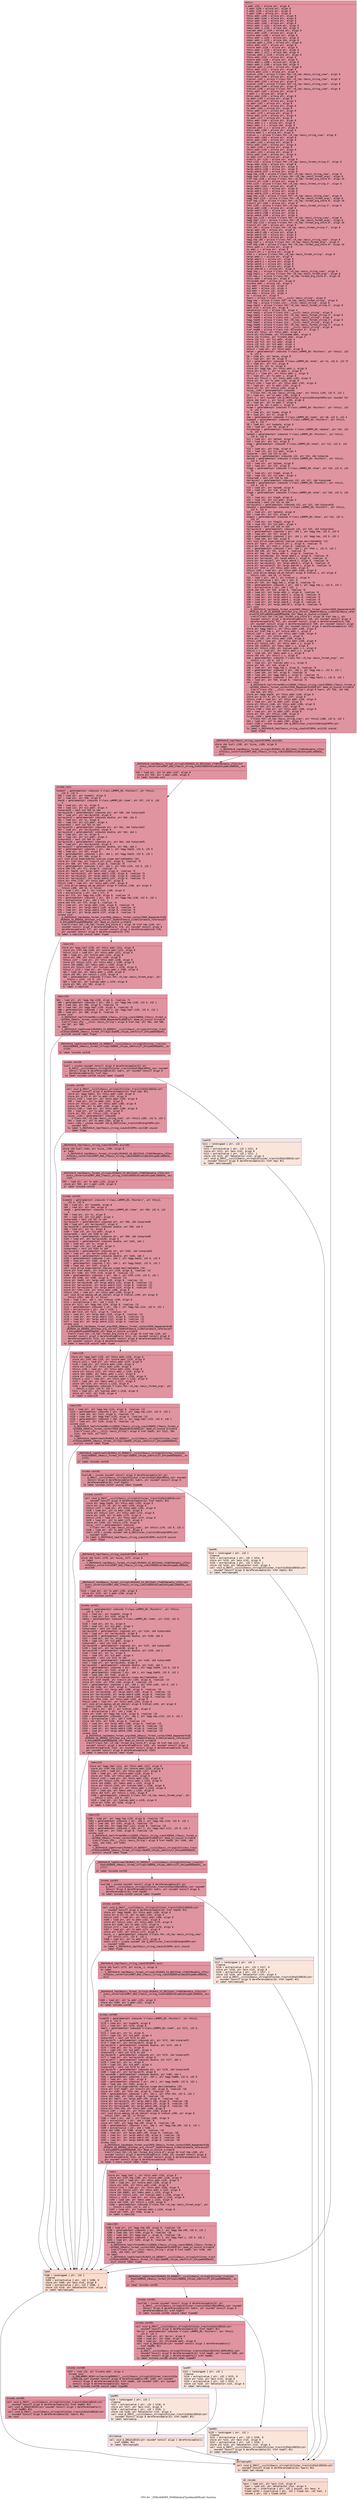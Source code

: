 digraph "CFG for '_ZN9LAMMPS_NS8Dihedral7problemEPKciiiii' function" {
	label="CFG for '_ZN9LAMMPS_NS8Dihedral7problemEPKciiiii' function";

	Node0x55fe70d7e640 [shape=record,color="#b70d28ff", style=filled, fillcolor="#b70d2870" fontname="Courier",label="{entry:\l|  %.addr.i251 = alloca ptr, align 8\l  %.addr.i250 = alloca ptr, align 8\l  %.addr.i249 = alloca ptr, align 8\l  %.addr.i248 = alloca ptr, align 8\l  %this.addr.i246 = alloca ptr, align 8\l  %this.addr.i244 = alloca ptr, align 8\l  %this.addr.i242 = alloca ptr, align 8\l  %this.addr.i240 = alloca ptr, align 8\l  %this.addr.i.i232 = alloca ptr, align 8\l  %desc.addr.i.i233 = alloca i64, align 8\l  %values.addr.i.i234 = alloca ptr, align 8\l  %this.addr.i235 = alloca ptr, align 8\l  %store.addr.i236 = alloca ptr, align 8\l  %this.addr.i.i224 = alloca ptr, align 8\l  %desc.addr.i.i225 = alloca i64, align 8\l  %values.addr.i.i226 = alloca ptr, align 8\l  %this.addr.i227 = alloca ptr, align 8\l  %store.addr.i228 = alloca ptr, align 8\l  %this.addr.i.i216 = alloca ptr, align 8\l  %desc.addr.i.i217 = alloca i64, align 8\l  %values.addr.i.i218 = alloca ptr, align 8\l  %this.addr.i219 = alloca ptr, align 8\l  %store.addr.i220 = alloca ptr, align 8\l  %this.addr.i.i208 = alloca ptr, align 8\l  %desc.addr.i.i209 = alloca i64, align 8\l  %values.addr.i.i210 = alloca ptr, align 8\l  %this.addr.i211 = alloca ptr, align 8\l  %store.addr.i212 = alloca ptr, align 8\l  %retval.i205 = alloca %\"class.fmt::v9_lmp::basic_string_view\", align 8\l  %this.addr.i206 = alloca ptr, align 8\l  %retval.i202 = alloca %\"class.fmt::v9_lmp::basic_string_view\", align 8\l  %this.addr.i203 = alloca ptr, align 8\l  %retval.i199 = alloca %\"class.fmt::v9_lmp::basic_string_view\", align 8\l  %this.addr.i200 = alloca ptr, align 8\l  %retval.i196 = alloca %\"class.fmt::v9_lmp::basic_string_view\", align 8\l  %this.addr.i197 = alloca ptr, align 8\l  %.addr.i = alloca ptr, align 8\l  %this.addr.i192 = alloca ptr, align 8\l  %s.addr.i193 = alloca ptr, align 8\l  %this.addr.i186 = alloca ptr, align 8\l  %s.addr.i187 = alloca ptr, align 8\l  %this.addr.i180 = alloca ptr, align 8\l  %s.addr.i181 = alloca ptr, align 8\l  %this.addr.i174 = alloca ptr, align 8\l  %s.addr.i175 = alloca ptr, align 8\l  %this.addr.i170 = alloca ptr, align 8\l  %s.addr.i171 = alloca ptr, align 8\l  %this.addr.i168 = alloca ptr, align 8\l  %this.addr.i.i = alloca ptr, align 8\l  %desc.addr.i.i = alloca i64, align 8\l  %values.addr.i.i = alloca ptr, align 8\l  %this.addr.i166 = alloca ptr, align 8\l  %store.addr.i = alloca ptr, align 8\l  %retval.i = alloca %\"class.fmt::v9_lmp::basic_string_view\", align 8\l  %this.addr.i164 = alloca ptr, align 8\l  %this.addr.i160 = alloca ptr, align 8\l  %s.addr.i161 = alloca ptr, align 8\l  %this.addr.i155 = alloca ptr, align 8\l  %s.addr.i156 = alloca ptr, align 8\l  %this.addr.i150 = alloca ptr, align 8\l  %s.addr.i151 = alloca ptr, align 8\l  %this.addr.i146 = alloca ptr, align 8\l  %s.addr.i147 = alloca ptr, align 8\l  %result.ptr.i132 = alloca ptr, align 8\l  %fmt.i133 = alloca %\"class.fmt::v9_lmp::basic_format_string.3\", align 8\l  %args.addr.i134 = alloca ptr, align 8\l  %args.addr2.i135 = alloca ptr, align 8\l  %args.addr4.i136 = alloca ptr, align 8\l  %args.addr6.i137 = alloca ptr, align 8\l  %agg.tmp.i138 = alloca %\"class.fmt::v9_lmp::basic_string_view\", align 8\l  %agg.tmp7.i139 = alloca %\"class.fmt::v9_lmp::basic_format_args\", align 8\l  %ref.tmp.i140 = alloca %\"class.fmt::v9_lmp::format_arg_store.8\", align 16\l  %result.ptr.i118 = alloca ptr, align 8\l  %fmt.i119 = alloca %\"class.fmt::v9_lmp::basic_format_string.3\", align 8\l  %args.addr.i120 = alloca ptr, align 8\l  %args.addr2.i121 = alloca ptr, align 8\l  %args.addr4.i122 = alloca ptr, align 8\l  %args.addr6.i123 = alloca ptr, align 8\l  %agg.tmp.i124 = alloca %\"class.fmt::v9_lmp::basic_string_view\", align 8\l  %agg.tmp7.i125 = alloca %\"class.fmt::v9_lmp::basic_format_args\", align 8\l  %ref.tmp.i126 = alloca %\"class.fmt::v9_lmp::format_arg_store.8\", align 16\l  %result.ptr.i104 = alloca ptr, align 8\l  %fmt.i105 = alloca %\"class.fmt::v9_lmp::basic_format_string.3\", align 8\l  %args.addr.i106 = alloca ptr, align 8\l  %args.addr2.i107 = alloca ptr, align 8\l  %args.addr4.i108 = alloca ptr, align 8\l  %args.addr6.i109 = alloca ptr, align 8\l  %agg.tmp.i110 = alloca %\"class.fmt::v9_lmp::basic_string_view\", align 8\l  %agg.tmp7.i111 = alloca %\"class.fmt::v9_lmp::basic_format_args\", align 8\l  %ref.tmp.i112 = alloca %\"class.fmt::v9_lmp::format_arg_store.8\", align 16\l  %result.ptr.i93 = alloca ptr, align 8\l  %fmt.i94 = alloca %\"class.fmt::v9_lmp::basic_format_string.3\", align 8\l  %args.addr.i95 = alloca ptr, align 8\l  %args.addr2.i96 = alloca ptr, align 8\l  %args.addr4.i97 = alloca ptr, align 8\l  %args.addr6.i98 = alloca ptr, align 8\l  %agg.tmp.i99 = alloca %\"class.fmt::v9_lmp::basic_string_view\", align 8\l  %agg.tmp7.i = alloca %\"class.fmt::v9_lmp::basic_format_args\", align 8\l  %ref.tmp.i100 = alloca %\"class.fmt::v9_lmp::format_arg_store.8\", align 16\l  %this.addr.i = alloca ptr, align 8\l  %s.addr.i = alloca ptr, align 8\l  %result.ptr.i = alloca ptr, align 8\l  %fmt.i = alloca %\"class.fmt::v9_lmp::basic_format_string\", align 8\l  %args.addr.i = alloca ptr, align 8\l  %args.addr2.i = alloca ptr, align 8\l  %args.addr4.i = alloca ptr, align 8\l  %args.addr6.i = alloca ptr, align 8\l  %args.addr8.i = alloca ptr, align 8\l  %args.addr10.i = alloca ptr, align 8\l  %agg.tmp.i = alloca %\"class.fmt::v9_lmp::basic_string_view\", align 8\l  %agg.tmp11.i = alloca %\"class.fmt::v9_lmp::basic_format_args\", align 8\l  %ref.tmp.i = alloca %\"class.fmt::v9_lmp::format_arg_store.6\", align 16\l  %this.addr = alloca ptr, align 8\l  %filename.addr = alloca ptr, align 8\l  %lineno.addr = alloca i32, align 4\l  %i1.addr = alloca i32, align 4\l  %i2.addr = alloca i32, align 4\l  %i3.addr = alloca i32, align 4\l  %i4.addr = alloca i32, align 4\l  %x = alloca ptr, align 8\l  %warn = alloca %\"class.std::__cxx11::basic_string\", align 8\l  %agg.tmp = alloca %\"class.fmt::v9_lmp::basic_format_string\", align 8\l  %ref.tmp = alloca %\"class.std::__cxx11::basic_string\", align 8\l  %agg.tmp16 = alloca %\"class.fmt::v9_lmp::basic_format_string.3\", align 8\l  %exn.slot = alloca ptr, align 8\l  %ehselector.slot = alloca i32, align 4\l  %ref.tmp31 = alloca %\"class.std::__cxx11::basic_string\", align 8\l  %agg.tmp32 = alloca %\"class.fmt::v9_lmp::basic_format_string.3\", align 8\l  %ref.tmp49 = alloca %\"class.std::__cxx11::basic_string\", align 8\l  %agg.tmp50 = alloca %\"class.fmt::v9_lmp::basic_format_string.3\", align 8\l  %ref.tmp67 = alloca %\"class.std::__cxx11::basic_string\", align 8\l  %agg.tmp68 = alloca %\"class.fmt::v9_lmp::basic_format_string.3\", align 8\l  %ref.tmp85 = alloca %\"class.std::__cxx11::basic_string\", align 8\l  %ref.tmp86 = alloca %\"class.std::allocator.0\", align 1\l  store ptr %this, ptr %this.addr, align 8\l  store ptr %filename, ptr %filename.addr, align 8\l  store i32 %lineno, ptr %lineno.addr, align 4\l  store i32 %i1, ptr %i1.addr, align 4\l  store i32 %i2, ptr %i2.addr, align 4\l  store i32 %i3, ptr %i3.addr, align 4\l  store i32 %i4, ptr %i4.addr, align 4\l  %this1 = load ptr, ptr %this.addr, align 8\l  %atom = getelementptr inbounds %\"class.LAMMPS_NS::Pointers\", ptr %this1, i32\l... 0, i32 6\l  %0 = load ptr, ptr %atom, align 8\l  %1 = load ptr, ptr %0, align 8\l  %x2 = getelementptr inbounds %\"class.LAMMPS_NS::Atom\", ptr %1, i32 0, i32 37\l  %2 = load ptr, ptr %x2, align 8\l  store ptr %2, ptr %x, align 8\l  store ptr %agg.tmp, ptr %this.addr.i, align 8\l  store ptr @.str.7, ptr %s.addr.i, align 8\l  %this1.i = load ptr, ptr %this.addr.i, align 8\l  %3 = load ptr, ptr %s.addr.i, align 8\l  store ptr %this1.i, ptr %this.addr.i192, align 8\l  store ptr %3, ptr %s.addr.i193, align 8\l  %this1.i194 = load ptr, ptr %this.addr.i192, align 8\l  %4 = load ptr, ptr %s.addr.i193, align 8\l  store ptr %4, ptr %this1.i194, align 8\l  %size_.i195 = getelementptr inbounds\l... %\"class.fmt::v9_lmp::basic_string_view\", ptr %this1.i194, i32 0, i32 1\l  %5 = load ptr, ptr %s.addr.i193, align 8\l  %call.i = call noundef i64 @_ZNSt11char_traitsIcE6lengthEPKc(ptr noundef %5)\l  store i64 %call.i, ptr %size_.i195, align 8\l  %6 = load ptr, ptr %s.addr.i, align 8\l  store ptr %6, ptr %.addr.i, align 8\l  %comm = getelementptr inbounds %\"class.LAMMPS_NS::Pointers\", ptr %this1, i32\l... 0, i32 9\l  %7 = load ptr, ptr %comm, align 8\l  %8 = load ptr, ptr %7, align 8\l  %me = getelementptr inbounds %\"class.LAMMPS_NS::Comm\", ptr %8, i32 0, i32 4\l  %update = getelementptr inbounds %\"class.LAMMPS_NS::Pointers\", ptr %this1,\l... i32 0, i32 7\l  %9 = load ptr, ptr %update, align 8\l  %10 = load ptr, ptr %9, align 8\l  %ntimestep = getelementptr inbounds %\"class.LAMMPS_NS::Update\", ptr %10, i32\l... 0, i32 4\l  %atom3 = getelementptr inbounds %\"class.LAMMPS_NS::Pointers\", ptr %this1,\l... i32 0, i32 6\l  %11 = load ptr, ptr %atom3, align 8\l  %12 = load ptr, ptr %11, align 8\l  %tag = getelementptr inbounds %\"class.LAMMPS_NS::Atom\", ptr %12, i32 0, i32\l... 33\l  %13 = load ptr, ptr %tag, align 8\l  %14 = load i32, ptr %i1.addr, align 4\l  %idxprom = sext i32 %14 to i64\l  %arrayidx = getelementptr inbounds i32, ptr %13, i64 %idxprom\l  %atom4 = getelementptr inbounds %\"class.LAMMPS_NS::Pointers\", ptr %this1,\l... i32 0, i32 6\l  %15 = load ptr, ptr %atom4, align 8\l  %16 = load ptr, ptr %15, align 8\l  %tag5 = getelementptr inbounds %\"class.LAMMPS_NS::Atom\", ptr %16, i32 0, i32\l... 33\l  %17 = load ptr, ptr %tag5, align 8\l  %18 = load i32, ptr %i2.addr, align 4\l  %idxprom6 = sext i32 %18 to i64\l  %arrayidx7 = getelementptr inbounds i32, ptr %17, i64 %idxprom6\l  %atom8 = getelementptr inbounds %\"class.LAMMPS_NS::Pointers\", ptr %this1,\l... i32 0, i32 6\l  %19 = load ptr, ptr %atom8, align 8\l  %20 = load ptr, ptr %19, align 8\l  %tag9 = getelementptr inbounds %\"class.LAMMPS_NS::Atom\", ptr %20, i32 0, i32\l... 33\l  %21 = load ptr, ptr %tag9, align 8\l  %22 = load i32, ptr %i3.addr, align 4\l  %idxprom10 = sext i32 %22 to i64\l  %arrayidx11 = getelementptr inbounds i32, ptr %21, i64 %idxprom10\l  %atom12 = getelementptr inbounds %\"class.LAMMPS_NS::Pointers\", ptr %this1,\l... i32 0, i32 6\l  %23 = load ptr, ptr %atom12, align 8\l  %24 = load ptr, ptr %23, align 8\l  %tag13 = getelementptr inbounds %\"class.LAMMPS_NS::Atom\", ptr %24, i32 0,\l... i32 33\l  %25 = load ptr, ptr %tag13, align 8\l  %26 = load i32, ptr %i4.addr, align 4\l  %idxprom14 = sext i32 %26 to i64\l  %arrayidx15 = getelementptr inbounds i32, ptr %25, i64 %idxprom14\l  %27 = getelementptr inbounds \{ ptr, i64 \}, ptr %agg.tmp, i32 0, i32 0\l  %28 = load ptr, ptr %27, align 8\l  %29 = getelementptr inbounds \{ ptr, i64 \}, ptr %agg.tmp, i32 0, i32 1\l  %30 = load i64, ptr %29, align 8\l  call void @llvm.experimental.noalias.scope.decl(metadata !13)\l  store ptr %warn, ptr %result.ptr.i, align 8, !noalias !6\l  store ptr %28, ptr %fmt.i, align 8, !noalias !6\l  %31 = getelementptr inbounds \{ ptr, i64 \}, ptr %fmt.i, i32 0, i32 1\l  store i64 %30, ptr %31, align 8, !noalias !6\l  store ptr %me, ptr %args.addr.i, align 8, !noalias !6\l  store ptr %ntimestep, ptr %args.addr2.i, align 8, !noalias !6\l  store ptr %arrayidx, ptr %args.addr4.i, align 8, !noalias !6\l  store ptr %arrayidx7, ptr %args.addr6.i, align 8, !noalias !6\l  store ptr %arrayidx11, ptr %args.addr8.i, align 8, !noalias !6\l  store ptr %arrayidx15, ptr %args.addr10.i, align 8, !noalias !6\l  store ptr %fmt.i, ptr %this.addr.i164, align 8\l  %this1.i165 = load ptr, ptr %this.addr.i164, align 8\l  call void @llvm.memcpy.p0.p0.i64(ptr align 8 %retval.i, ptr align 8\l... %this1.i165, i64 16, i1 false)\l  %32 = load \{ ptr, i64 \}, ptr %retval.i, align 8\l  %33 = extractvalue \{ ptr, i64 \} %32, 0\l  store ptr %33, ptr %agg.tmp.i, align 8, !noalias !6\l  %34 = getelementptr inbounds \{ ptr, i64 \}, ptr %agg.tmp.i, i32 0, i32 1\l  %35 = extractvalue \{ ptr, i64 \} %32, 1\l  store i64 %35, ptr %34, align 8, !noalias !6\l  %36 = load ptr, ptr %args.addr.i, align 8, !noalias !6\l  %37 = load ptr, ptr %args.addr2.i, align 8, !noalias !6\l  %38 = load ptr, ptr %args.addr4.i, align 8, !noalias !6\l  %39 = load ptr, ptr %args.addr6.i, align 8, !noalias !6\l  %40 = load ptr, ptr %args.addr8.i, align 8, !noalias !6\l  %41 = load ptr, ptr %args.addr10.i, align 8, !noalias !6\l  call void\l... @_ZN3fmt6v9_lmp16make_format_argsINS0_20basic_format_contextINS0_8appenderEcEE\l...JRiRlS5_S5_S5_S5_EEENS0_16format_arg_storeIT_JDpNSt9remove_cvINSt16remove_refer\l...enceIT0_E4typeEE4typeEEEEDpOSB_(ptr dead_on_unwind writable\l... sret(%\"class.fmt::v9_lmp::format_arg_store.6\") align 16 %ref.tmp.i, ptr\l... noundef nonnull align 4 dereferenceable(4) %36, ptr noundef nonnull align 8\l... dereferenceable(8) %37, ptr noundef nonnull align 4 dereferenceable(4) %38,\l... ptr noundef nonnull align 4 dereferenceable(4) %39, ptr noundef nonnull align\l... 4 dereferenceable(4) %40, ptr noundef nonnull align 4 dereferenceable(4) %41)\l  store ptr %agg.tmp11.i, ptr %this.addr.i166, align 8\l  store ptr %ref.tmp.i, ptr %store.addr.i, align 8\l  %this1.i167 = load ptr, ptr %this.addr.i166, align 8\l  %42 = load ptr, ptr %store.addr.i, align 8\l  store ptr %42, ptr %this.addr.i168, align 8\l  %this1.i169 = load ptr, ptr %this.addr.i168, align 8\l  store ptr %this1.i167, ptr %this.addr.i.i, align 8\l  store i64 1118513, ptr %desc.addr.i.i, align 8\l  store ptr %this1.i169, ptr %values.addr.i.i, align 8\l  %this1.i.i = load ptr, ptr %this.addr.i.i, align 8\l  %43 = load i64, ptr %desc.addr.i.i, align 8\l  store i64 %43, ptr %this1.i.i, align 8\l  %44 = getelementptr inbounds %\"class.fmt::v9_lmp::basic_format_args\", ptr\l... %this1.i.i, i32 0, i32 1\l  %45 = load ptr, ptr %values.addr.i.i, align 8\l  store ptr %45, ptr %44, align 8\l  %46 = load ptr, ptr %agg.tmp.i, align 8, !noalias !6\l  %47 = getelementptr inbounds \{ ptr, i64 \}, ptr %agg.tmp.i, i32 0, i32 1\l  %48 = load i64, ptr %47, align 8, !noalias !6\l  %49 = load i64, ptr %agg.tmp11.i, align 8, !noalias !6\l  %50 = getelementptr inbounds \{ i64, ptr \}, ptr %agg.tmp11.i, i32 0, i32 1\l  %51 = load ptr, ptr %50, align 8, !noalias !6\l  call void\l... @_ZN3fmt6v9_lmp7vformatB5cxx11ENS0_17basic_string_viewIcEENS0_17basic_format_a\l...rgsINS0_20basic_format_contextINS0_8appenderEcEEEE(ptr dead_on_unwind writable\l... sret(%\"class.std::__cxx11::basic_string\") align 8 %warn, ptr %46, i64 %48,\l... i64 %49, ptr %51)\l  store ptr %agg.tmp16, ptr %this.addr.i146, align 8\l  store ptr @.str.8, ptr %s.addr.i147, align 8\l  %this1.i148 = load ptr, ptr %this.addr.i146, align 8\l  %52 = load ptr, ptr %s.addr.i147, align 8\l  store ptr %this1.i148, ptr %this.addr.i186, align 8\l  store ptr %52, ptr %s.addr.i187, align 8\l  %this1.i188 = load ptr, ptr %this.addr.i186, align 8\l  %53 = load ptr, ptr %s.addr.i187, align 8\l  store ptr %53, ptr %this1.i188, align 8\l  %size_.i189 = getelementptr inbounds\l... %\"class.fmt::v9_lmp::basic_string_view\", ptr %this1.i188, i32 0, i32 1\l  %54 = load ptr, ptr %s.addr.i187, align 8\l  %call.i190 = invoke noundef i64 @_ZNSt11char_traitsIcE6lengthEPKc(ptr\l... noundef %54)\l          to label %_ZN3fmt6v9_lmp17basic_string_viewIcEC2EPKc.exit191 unwind\l... label %lpad\l}"];
	Node0x55fe70d7e640 -> Node0x55fe70d5bd70[tooltip="entry -> _ZN3fmt6v9_lmp17basic_string_viewIcEC2EPKc.exit191\nProbability 100.00%" ];
	Node0x55fe70d7e640 -> Node0x55fe70d5beb0[tooltip="entry -> lpad\nProbability 0.00%" ];
	Node0x55fe70d5bd70 [shape=record,color="#b70d28ff", style=filled, fillcolor="#b70d2870" fontname="Courier",label="{_ZN3fmt6v9_lmp17basic_string_viewIcEC2EPKc.exit191:\l|  store i64 %call.i190, ptr %size_.i189, align 8\l  br label\l... %_ZN3fmt6v9_lmp19basic_format_stringIcJRiRdS3_S3_EEC2IA43_cTnNSt9enable_ifIXsr\l...3std14is_convertibleIRKT_NS0_17basic_string_viewIcEEEE5valueEiE4typeELi0EEESA_.\l...exit\l}"];
	Node0x55fe70d5bd70 -> Node0x55fe70d5c170[tooltip="_ZN3fmt6v9_lmp17basic_string_viewIcEC2EPKc.exit191 -> _ZN3fmt6v9_lmp19basic_format_stringIcJRiRdS3_S3_EEC2IA43_cTnNSt9enable_ifIXsr3std14is_convertibleIRKT_NS0_17basic_string_viewIcEEEE5valueEiE4typeELi0EEESA_.exit\nProbability 100.00%" ];
	Node0x55fe70d5c170 [shape=record,color="#b70d28ff", style=filled, fillcolor="#b70d2870" fontname="Courier",label="{_ZN3fmt6v9_lmp19basic_format_stringIcJRiRdS3_S3_EEC2IA43_cTnNSt9enable_ifIXsr3st\l...d14is_convertibleIRKT_NS0_17basic_string_viewIcEEEE5valueEiE4typeELi0EEESA_.exi\l...t:\l|  %55 = load ptr, ptr %s.addr.i147, align 8\l  store ptr %55, ptr %.addr.i250, align 8\l  br label %invoke.cont\l}"];
	Node0x55fe70d5c170 -> Node0x55fe70d5c570[tooltip="_ZN3fmt6v9_lmp19basic_format_stringIcJRiRdS3_S3_EEC2IA43_cTnNSt9enable_ifIXsr3std14is_convertibleIRKT_NS0_17basic_string_viewIcEEEE5valueEiE4typeELi0EEESA_.exit -> invoke.cont\nProbability 100.00%" ];
	Node0x55fe70d5c570 [shape=record,color="#b70d28ff", style=filled, fillcolor="#b70d2870" fontname="Courier",label="{invoke.cont:\l|  %comm17 = getelementptr inbounds %\"class.LAMMPS_NS::Pointers\", ptr %this1,\l... i32 0, i32 9\l  %56 = load ptr, ptr %comm17, align 8\l  %57 = load ptr, ptr %56, align 8\l  %me18 = getelementptr inbounds %\"class.LAMMPS_NS::Comm\", ptr %57, i32 0, i32\l... 4\l  %58 = load ptr, ptr %x, align 8\l  %59 = load i32, ptr %i1.addr, align 4\l  %idxprom19 = sext i32 %59 to i64\l  %arrayidx20 = getelementptr inbounds ptr, ptr %58, i64 %idxprom19\l  %60 = load ptr, ptr %arrayidx20, align 8\l  %arrayidx21 = getelementptr inbounds double, ptr %60, i64 0\l  %61 = load ptr, ptr %x, align 8\l  %62 = load i32, ptr %i1.addr, align 4\l  %idxprom22 = sext i32 %62 to i64\l  %arrayidx23 = getelementptr inbounds ptr, ptr %61, i64 %idxprom22\l  %63 = load ptr, ptr %arrayidx23, align 8\l  %arrayidx24 = getelementptr inbounds double, ptr %63, i64 1\l  %64 = load ptr, ptr %x, align 8\l  %65 = load i32, ptr %i1.addr, align 4\l  %idxprom25 = sext i32 %65 to i64\l  %arrayidx26 = getelementptr inbounds ptr, ptr %64, i64 %idxprom25\l  %66 = load ptr, ptr %arrayidx26, align 8\l  %arrayidx27 = getelementptr inbounds double, ptr %66, i64 2\l  %67 = getelementptr inbounds \{ ptr, i64 \}, ptr %agg.tmp16, i32 0, i32 0\l  %68 = load ptr, ptr %67, align 8\l  %69 = getelementptr inbounds \{ ptr, i64 \}, ptr %agg.tmp16, i32 0, i32 1\l  %70 = load i64, ptr %69, align 8\l  call void @llvm.experimental.noalias.scope.decl(metadata !16)\l  store ptr %ref.tmp, ptr %result.ptr.i132, align 8, !noalias !9\l  store ptr %68, ptr %fmt.i133, align 8, !noalias !9\l  %71 = getelementptr inbounds \{ ptr, i64 \}, ptr %fmt.i133, i32 0, i32 1\l  store i64 %70, ptr %71, align 8, !noalias !9\l  store ptr %me18, ptr %args.addr.i134, align 8, !noalias !9\l  store ptr %arrayidx21, ptr %args.addr2.i135, align 8, !noalias !9\l  store ptr %arrayidx24, ptr %args.addr4.i136, align 8, !noalias !9\l  store ptr %arrayidx27, ptr %args.addr6.i137, align 8, !noalias !9\l  store ptr %fmt.i133, ptr %this.addr.i197, align 8\l  %this1.i198 = load ptr, ptr %this.addr.i197, align 8\l  call void @llvm.memcpy.p0.p0.i64(ptr align 8 %retval.i196, ptr align 8\l... %this1.i198, i64 16, i1 false)\l  %72 = load \{ ptr, i64 \}, ptr %retval.i196, align 8\l  %73 = extractvalue \{ ptr, i64 \} %72, 0\l  store ptr %73, ptr %agg.tmp.i138, align 8, !noalias !9\l  %74 = getelementptr inbounds \{ ptr, i64 \}, ptr %agg.tmp.i138, i32 0, i32 1\l  %75 = extractvalue \{ ptr, i64 \} %72, 1\l  store i64 %75, ptr %74, align 8, !noalias !9\l  %76 = load ptr, ptr %args.addr.i134, align 8, !noalias !9\l  %77 = load ptr, ptr %args.addr2.i135, align 8, !noalias !9\l  %78 = load ptr, ptr %args.addr4.i136, align 8, !noalias !9\l  %79 = load ptr, ptr %args.addr6.i137, align 8, !noalias !9\l  invoke void\l... @_ZN3fmt6v9_lmp16make_format_argsINS0_20basic_format_contextINS0_8appenderEcEE\l...JRiRdS6_S6_EEENS0_16format_arg_storeIT_JDpNSt9remove_cvINSt16remove_referenceIT\l...0_E4typeEE4typeEEEEDpOSB_(ptr dead_on_unwind writable\l... sret(%\"class.fmt::v9_lmp::format_arg_store.8\") align 16 %ref.tmp.i140, ptr\l... noundef nonnull align 4 dereferenceable(4) %76, ptr noundef nonnull align 8\l... dereferenceable(8) %77, ptr noundef nonnull align 8 dereferenceable(8) %78,\l... ptr noundef nonnull align 8 dereferenceable(8) %79)\l          to label %.noexc142 unwind label %lpad\l}"];
	Node0x55fe70d5c570 -> Node0x55fe70d9fdf0[tooltip="invoke.cont -> .noexc142\nProbability 100.00%" ];
	Node0x55fe70d5c570 -> Node0x55fe70d5beb0[tooltip="invoke.cont -> lpad\nProbability 0.00%" ];
	Node0x55fe70d9fdf0 [shape=record,color="#b70d28ff", style=filled, fillcolor="#b70d2870" fontname="Courier",label="{.noexc142:\l|  store ptr %agg.tmp7.i139, ptr %this.addr.i211, align 8\l  store ptr %ref.tmp.i140, ptr %store.addr.i212, align 8\l  %this1.i213 = load ptr, ptr %this.addr.i211, align 8\l  %80 = load ptr, ptr %store.addr.i212, align 8\l  store ptr %80, ptr %this.addr.i246, align 8\l  %this1.i247 = load ptr, ptr %this.addr.i246, align 8\l  store ptr %this1.i213, ptr %this.addr.i.i208, align 8\l  store i64 43681, ptr %desc.addr.i.i209, align 8\l  store ptr %this1.i247, ptr %values.addr.i.i210, align 8\l  %this1.i.i215 = load ptr, ptr %this.addr.i.i208, align 8\l  %81 = load i64, ptr %desc.addr.i.i209, align 8\l  store i64 %81, ptr %this1.i.i215, align 8\l  %82 = getelementptr inbounds %\"class.fmt::v9_lmp::basic_format_args\", ptr\l... %this1.i.i215, i32 0, i32 1\l  %83 = load ptr, ptr %values.addr.i.i210, align 8\l  store ptr %83, ptr %82, align 8\l  br label %.noexc143\l}"];
	Node0x55fe70d9fdf0 -> Node0x55fe70d5ed40[tooltip=".noexc142 -> .noexc143\nProbability 100.00%" ];
	Node0x55fe70d5ed40 [shape=record,color="#b70d28ff", style=filled, fillcolor="#b70d2870" fontname="Courier",label="{.noexc143:\l|  %84 = load ptr, ptr %agg.tmp.i138, align 8, !noalias !9\l  %85 = getelementptr inbounds \{ ptr, i64 \}, ptr %agg.tmp.i138, i32 0, i32 1\l  %86 = load i64, ptr %85, align 8, !noalias !9\l  %87 = load i64, ptr %agg.tmp7.i139, align 8, !noalias !9\l  %88 = getelementptr inbounds \{ i64, ptr \}, ptr %agg.tmp7.i139, i32 0, i32 1\l  %89 = load ptr, ptr %88, align 8, !noalias !9\l  invoke void\l... @_ZN3fmt6v9_lmp7vformatB5cxx11ENS0_17basic_string_viewIcEENS0_17basic_format_a\l...rgsINS0_20basic_format_contextINS0_8appenderEcEEEE(ptr dead_on_unwind writable\l... sret(%\"class.std::__cxx11::basic_string\") align 8 %ref.tmp, ptr %84, i64 %86,\l... i64 %87, ptr %89)\l          to label\l... %_ZN3fmt6v9_lmp6formatIJRiRdS3_S3_EEENSt7__cxx1112basic_stringIcSt11char_trait\l...sIcESaIcEEENS0_19basic_format_stringIcJDpNS0_13type_identityIT_E4typeEEEEDpOSC_\l....exit145 unwind label %lpad\l}"];
	Node0x55fe70d5ed40 -> Node0x55fe70d5f210[tooltip=".noexc143 -> _ZN3fmt6v9_lmp6formatIJRiRdS3_S3_EEENSt7__cxx1112basic_stringIcSt11char_traitsIcESaIcEEENS0_19basic_format_stringIcJDpNS0_13type_identityIT_E4typeEEEEDpOSC_.exit145\nProbability 100.00%" ];
	Node0x55fe70d5ed40 -> Node0x55fe70d5beb0[tooltip=".noexc143 -> lpad\nProbability 0.00%" ];
	Node0x55fe70d5f210 [shape=record,color="#b70d28ff", style=filled, fillcolor="#b70d2870" fontname="Courier",label="{_ZN3fmt6v9_lmp6formatIJRiRdS3_S3_EEENSt7__cxx1112basic_stringIcSt11char_traitsIc\l...ESaIcEEENS0_19basic_format_stringIcJDpNS0_13type_identityIT_E4typeEEEEDpOSC_.ex\l...it145:\l|  br label %invoke.cont28\l}"];
	Node0x55fe70d5f210 -> Node0x55fe70d5f560[tooltip="_ZN3fmt6v9_lmp6formatIJRiRdS3_S3_EEENSt7__cxx1112basic_stringIcSt11char_traitsIcESaIcEEENS0_19basic_format_stringIcJDpNS0_13type_identityIT_E4typeEEEEDpOSC_.exit145 -> invoke.cont28\nProbability 100.00%" ];
	Node0x55fe70d5f560 [shape=record,color="#b70d28ff", style=filled, fillcolor="#b70d2870" fontname="Courier",label="{invoke.cont28:\l|  %call = invoke noundef nonnull align 8 dereferenceable(32) ptr\l... @_ZNSt7__cxx1112basic_stringIcSt11char_traitsIcESaIcEEpLERKS4_(ptr noundef\l... nonnull align 8 dereferenceable(32) %warn, ptr noundef nonnull align 8\l... dereferenceable(32) %ref.tmp)\l          to label %invoke.cont30 unwind label %lpad29\l}"];
	Node0x55fe70d5f560 -> Node0x55fe70db5d30[tooltip="invoke.cont28 -> invoke.cont30\nProbability 100.00%" ];
	Node0x55fe70d5f560 -> Node0x55fe70db5db0[tooltip="invoke.cont28 -> lpad29\nProbability 0.00%" ];
	Node0x55fe70db5d30 [shape=record,color="#b70d28ff", style=filled, fillcolor="#b70d2870" fontname="Courier",label="{invoke.cont30:\l|  call void @_ZNSt7__cxx1112basic_stringIcSt11char_traitsIcESaIcEED1Ev(ptr\l... noundef nonnull align 8 dereferenceable(32) %ref.tmp) #11\l  store ptr %agg.tmp32, ptr %this.addr.i150, align 8\l  store ptr @.str.9, ptr %s.addr.i151, align 8\l  %this1.i152 = load ptr, ptr %this.addr.i150, align 8\l  %90 = load ptr, ptr %s.addr.i151, align 8\l  store ptr %this1.i152, ptr %this.addr.i180, align 8\l  store ptr %90, ptr %s.addr.i181, align 8\l  %this1.i182 = load ptr, ptr %this.addr.i180, align 8\l  %91 = load ptr, ptr %s.addr.i181, align 8\l  store ptr %91, ptr %this1.i182, align 8\l  %size_.i183 = getelementptr inbounds\l... %\"class.fmt::v9_lmp::basic_string_view\", ptr %this1.i182, i32 0, i32 1\l  %92 = load ptr, ptr %s.addr.i181, align 8\l  %call.i184 = invoke noundef i64 @_ZNSt11char_traitsIcE6lengthEPKc(ptr\l... noundef %92)\l          to label %_ZN3fmt6v9_lmp17basic_string_viewIcEC2EPKc.exit185 unwind\l... label %lpad\l}"];
	Node0x55fe70db5d30 -> Node0x55fe70d5f620[tooltip="invoke.cont30 -> _ZN3fmt6v9_lmp17basic_string_viewIcEC2EPKc.exit185\nProbability 100.00%" ];
	Node0x55fe70db5d30 -> Node0x55fe70d5beb0[tooltip="invoke.cont30 -> lpad\nProbability 0.00%" ];
	Node0x55fe70d5f620 [shape=record,color="#b70d28ff", style=filled, fillcolor="#b70d2870" fontname="Courier",label="{_ZN3fmt6v9_lmp17basic_string_viewIcEC2EPKc.exit185:\l|  store i64 %call.i184, ptr %size_.i183, align 8\l  br label\l... %_ZN3fmt6v9_lmp19basic_format_stringIcJRiRdS3_S3_EEC2IA43_cTnNSt9enable_ifIXsr\l...3std14is_convertibleIRKT_NS0_17basic_string_viewIcEEEE5valueEiE4typeELi0EEESA_.\l...exit154\l}"];
	Node0x55fe70d5f620 -> Node0x55fe70db6c20[tooltip="_ZN3fmt6v9_lmp17basic_string_viewIcEC2EPKc.exit185 -> _ZN3fmt6v9_lmp19basic_format_stringIcJRiRdS3_S3_EEC2IA43_cTnNSt9enable_ifIXsr3std14is_convertibleIRKT_NS0_17basic_string_viewIcEEEE5valueEiE4typeELi0EEESA_.exit154\nProbability 100.00%" ];
	Node0x55fe70db6c20 [shape=record,color="#b70d28ff", style=filled, fillcolor="#b70d2870" fontname="Courier",label="{_ZN3fmt6v9_lmp19basic_format_stringIcJRiRdS3_S3_EEC2IA43_cTnNSt9enable_ifIXsr3st\l...d14is_convertibleIRKT_NS0_17basic_string_viewIcEEEE5valueEiE4typeELi0EEESA_.exi\l...t154:\l|  %93 = load ptr, ptr %s.addr.i151, align 8\l  store ptr %93, ptr %.addr.i249, align 8\l  br label %invoke.cont33\l}"];
	Node0x55fe70db6c20 -> Node0x55fe70db6ec0[tooltip="_ZN3fmt6v9_lmp19basic_format_stringIcJRiRdS3_S3_EEC2IA43_cTnNSt9enable_ifIXsr3std14is_convertibleIRKT_NS0_17basic_string_viewIcEEEE5valueEiE4typeELi0EEESA_.exit154 -> invoke.cont33\nProbability 100.00%" ];
	Node0x55fe70db6ec0 [shape=record,color="#b70d28ff", style=filled, fillcolor="#b70d2870" fontname="Courier",label="{invoke.cont33:\l|  %comm34 = getelementptr inbounds %\"class.LAMMPS_NS::Pointers\", ptr %this1,\l... i32 0, i32 9\l  %94 = load ptr, ptr %comm34, align 8\l  %95 = load ptr, ptr %94, align 8\l  %me35 = getelementptr inbounds %\"class.LAMMPS_NS::Comm\", ptr %95, i32 0, i32\l... 4\l  %96 = load ptr, ptr %x, align 8\l  %97 = load i32, ptr %i2.addr, align 4\l  %idxprom36 = sext i32 %97 to i64\l  %arrayidx37 = getelementptr inbounds ptr, ptr %96, i64 %idxprom36\l  %98 = load ptr, ptr %arrayidx37, align 8\l  %arrayidx38 = getelementptr inbounds double, ptr %98, i64 0\l  %99 = load ptr, ptr %x, align 8\l  %100 = load i32, ptr %i2.addr, align 4\l  %idxprom39 = sext i32 %100 to i64\l  %arrayidx40 = getelementptr inbounds ptr, ptr %99, i64 %idxprom39\l  %101 = load ptr, ptr %arrayidx40, align 8\l  %arrayidx41 = getelementptr inbounds double, ptr %101, i64 1\l  %102 = load ptr, ptr %x, align 8\l  %103 = load i32, ptr %i2.addr, align 4\l  %idxprom42 = sext i32 %103 to i64\l  %arrayidx43 = getelementptr inbounds ptr, ptr %102, i64 %idxprom42\l  %104 = load ptr, ptr %arrayidx43, align 8\l  %arrayidx44 = getelementptr inbounds double, ptr %104, i64 2\l  %105 = getelementptr inbounds \{ ptr, i64 \}, ptr %agg.tmp32, i32 0, i32 0\l  %106 = load ptr, ptr %105, align 8\l  %107 = getelementptr inbounds \{ ptr, i64 \}, ptr %agg.tmp32, i32 0, i32 1\l  %108 = load i64, ptr %107, align 8\l  call void @llvm.experimental.noalias.scope.decl(metadata !19)\l  store ptr %ref.tmp31, ptr %result.ptr.i118, align 8, !noalias !12\l  store ptr %106, ptr %fmt.i119, align 8, !noalias !12\l  %109 = getelementptr inbounds \{ ptr, i64 \}, ptr %fmt.i119, i32 0, i32 1\l  store i64 %108, ptr %109, align 8, !noalias !12\l  store ptr %me35, ptr %args.addr.i120, align 8, !noalias !12\l  store ptr %arrayidx38, ptr %args.addr2.i121, align 8, !noalias !12\l  store ptr %arrayidx41, ptr %args.addr4.i122, align 8, !noalias !12\l  store ptr %arrayidx44, ptr %args.addr6.i123, align 8, !noalias !12\l  store ptr %fmt.i119, ptr %this.addr.i200, align 8\l  %this1.i201 = load ptr, ptr %this.addr.i200, align 8\l  call void @llvm.memcpy.p0.p0.i64(ptr align 8 %retval.i199, ptr align 8\l... %this1.i201, i64 16, i1 false)\l  %110 = load \{ ptr, i64 \}, ptr %retval.i199, align 8\l  %111 = extractvalue \{ ptr, i64 \} %110, 0\l  store ptr %111, ptr %agg.tmp.i124, align 8, !noalias !12\l  %112 = getelementptr inbounds \{ ptr, i64 \}, ptr %agg.tmp.i124, i32 0, i32 1\l  %113 = extractvalue \{ ptr, i64 \} %110, 1\l  store i64 %113, ptr %112, align 8, !noalias !12\l  %114 = load ptr, ptr %args.addr.i120, align 8, !noalias !12\l  %115 = load ptr, ptr %args.addr2.i121, align 8, !noalias !12\l  %116 = load ptr, ptr %args.addr4.i122, align 8, !noalias !12\l  %117 = load ptr, ptr %args.addr6.i123, align 8, !noalias !12\l  invoke void\l... @_ZN3fmt6v9_lmp16make_format_argsINS0_20basic_format_contextINS0_8appenderEcEE\l...JRiRdS6_S6_EEENS0_16format_arg_storeIT_JDpNSt9remove_cvINSt16remove_referenceIT\l...0_E4typeEE4typeEEEEDpOSB_(ptr dead_on_unwind writable\l... sret(%\"class.fmt::v9_lmp::format_arg_store.8\") align 16 %ref.tmp.i126, ptr\l... noundef nonnull align 4 dereferenceable(4) %114, ptr noundef nonnull align 8\l... dereferenceable(8) %115, ptr noundef nonnull align 8 dereferenceable(8) %116,\l... ptr noundef nonnull align 8 dereferenceable(8) %117)\l          to label %.noexc128 unwind label %lpad\l}"];
	Node0x55fe70db6ec0 -> Node0x55fe70d22d50[tooltip="invoke.cont33 -> .noexc128\nProbability 100.00%" ];
	Node0x55fe70db6ec0 -> Node0x55fe70d5beb0[tooltip="invoke.cont33 -> lpad\nProbability 0.00%" ];
	Node0x55fe70d22d50 [shape=record,color="#b70d28ff", style=filled, fillcolor="#b70d2870" fontname="Courier",label="{.noexc128:\l|  store ptr %agg.tmp7.i125, ptr %this.addr.i219, align 8\l  store ptr %ref.tmp.i126, ptr %store.addr.i220, align 8\l  %this1.i221 = load ptr, ptr %this.addr.i219, align 8\l  %118 = load ptr, ptr %store.addr.i220, align 8\l  store ptr %118, ptr %this.addr.i244, align 8\l  %this1.i245 = load ptr, ptr %this.addr.i244, align 8\l  store ptr %this1.i221, ptr %this.addr.i.i216, align 8\l  store i64 43681, ptr %desc.addr.i.i217, align 8\l  store ptr %this1.i245, ptr %values.addr.i.i218, align 8\l  %this1.i.i223 = load ptr, ptr %this.addr.i.i216, align 8\l  %119 = load i64, ptr %desc.addr.i.i217, align 8\l  store i64 %119, ptr %this1.i.i223, align 8\l  %120 = getelementptr inbounds %\"class.fmt::v9_lmp::basic_format_args\", ptr\l... %this1.i.i223, i32 0, i32 1\l  %121 = load ptr, ptr %values.addr.i.i218, align 8\l  store ptr %121, ptr %120, align 8\l  br label %.noexc129\l}"];
	Node0x55fe70d22d50 -> Node0x55fe70dbb2d0[tooltip=".noexc128 -> .noexc129\nProbability 100.00%" ];
	Node0x55fe70dbb2d0 [shape=record,color="#b70d28ff", style=filled, fillcolor="#b70d2870" fontname="Courier",label="{.noexc129:\l|  %122 = load ptr, ptr %agg.tmp.i124, align 8, !noalias !12\l  %123 = getelementptr inbounds \{ ptr, i64 \}, ptr %agg.tmp.i124, i32 0, i32 1\l  %124 = load i64, ptr %123, align 8, !noalias !12\l  %125 = load i64, ptr %agg.tmp7.i125, align 8, !noalias !12\l  %126 = getelementptr inbounds \{ i64, ptr \}, ptr %agg.tmp7.i125, i32 0, i32 1\l  %127 = load ptr, ptr %126, align 8, !noalias !12\l  invoke void\l... @_ZN3fmt6v9_lmp7vformatB5cxx11ENS0_17basic_string_viewIcEENS0_17basic_format_a\l...rgsINS0_20basic_format_contextINS0_8appenderEcEEEE(ptr dead_on_unwind writable\l... sret(%\"class.std::__cxx11::basic_string\") align 8 %ref.tmp31, ptr %122, i64\l... %124, i64 %125, ptr %127)\l          to label\l... %_ZN3fmt6v9_lmp6formatIJRiRdS3_S3_EEENSt7__cxx1112basic_stringIcSt11char_trait\l...sIcESaIcEEENS0_19basic_format_stringIcJDpNS0_13type_identityIT_E4typeEEEEDpOSC_\l....exit131 unwind label %lpad\l}"];
	Node0x55fe70dbb2d0 -> Node0x55fe70dbb6e0[tooltip=".noexc129 -> _ZN3fmt6v9_lmp6formatIJRiRdS3_S3_EEENSt7__cxx1112basic_stringIcSt11char_traitsIcESaIcEEENS0_19basic_format_stringIcJDpNS0_13type_identityIT_E4typeEEEEDpOSC_.exit131\nProbability 100.00%" ];
	Node0x55fe70dbb2d0 -> Node0x55fe70d5beb0[tooltip=".noexc129 -> lpad\nProbability 0.00%" ];
	Node0x55fe70dbb6e0 [shape=record,color="#b70d28ff", style=filled, fillcolor="#b70d2870" fontname="Courier",label="{_ZN3fmt6v9_lmp6formatIJRiRdS3_S3_EEENSt7__cxx1112basic_stringIcSt11char_traitsIc\l...ESaIcEEENS0_19basic_format_stringIcJDpNS0_13type_identityIT_E4typeEEEEDpOSC_.ex\l...it131:\l|  br label %invoke.cont45\l}"];
	Node0x55fe70dbb6e0 -> Node0x55fe70dbba30[tooltip="_ZN3fmt6v9_lmp6formatIJRiRdS3_S3_EEENSt7__cxx1112basic_stringIcSt11char_traitsIcESaIcEEENS0_19basic_format_stringIcJDpNS0_13type_identityIT_E4typeEEEEDpOSC_.exit131 -> invoke.cont45\nProbability 100.00%" ];
	Node0x55fe70dbba30 [shape=record,color="#b70d28ff", style=filled, fillcolor="#b70d2870" fontname="Courier",label="{invoke.cont45:\l|  %call48 = invoke noundef nonnull align 8 dereferenceable(32) ptr\l... @_ZNSt7__cxx1112basic_stringIcSt11char_traitsIcESaIcEEpLERKS4_(ptr noundef\l... nonnull align 8 dereferenceable(32) %warn, ptr noundef nonnull align 8\l... dereferenceable(32) %ref.tmp31)\l          to label %invoke.cont47 unwind label %lpad46\l}"];
	Node0x55fe70dbba30 -> Node0x55fe70dbbb40[tooltip="invoke.cont45 -> invoke.cont47\nProbability 100.00%" ];
	Node0x55fe70dbba30 -> Node0x55fe70dbbbc0[tooltip="invoke.cont45 -> lpad46\nProbability 0.00%" ];
	Node0x55fe70dbbb40 [shape=record,color="#b70d28ff", style=filled, fillcolor="#b70d2870" fontname="Courier",label="{invoke.cont47:\l|  call void @_ZNSt7__cxx1112basic_stringIcSt11char_traitsIcESaIcEED1Ev(ptr\l... noundef nonnull align 8 dereferenceable(32) %ref.tmp31) #11\l  store ptr %agg.tmp50, ptr %this.addr.i155, align 8\l  store ptr @.str.10, ptr %s.addr.i156, align 8\l  %this1.i157 = load ptr, ptr %this.addr.i155, align 8\l  %128 = load ptr, ptr %s.addr.i156, align 8\l  store ptr %this1.i157, ptr %this.addr.i174, align 8\l  store ptr %128, ptr %s.addr.i175, align 8\l  %this1.i176 = load ptr, ptr %this.addr.i174, align 8\l  %129 = load ptr, ptr %s.addr.i175, align 8\l  store ptr %129, ptr %this1.i176, align 8\l  %size_.i177 = getelementptr inbounds\l... %\"class.fmt::v9_lmp::basic_string_view\", ptr %this1.i176, i32 0, i32 1\l  %130 = load ptr, ptr %s.addr.i175, align 8\l  %call.i178 = invoke noundef i64 @_ZNSt11char_traitsIcE6lengthEPKc(ptr\l... noundef %130)\l          to label %_ZN3fmt6v9_lmp17basic_string_viewIcEC2EPKc.exit179 unwind\l... label %lpad\l}"];
	Node0x55fe70dbbb40 -> Node0x55fe70dbbaf0[tooltip="invoke.cont47 -> _ZN3fmt6v9_lmp17basic_string_viewIcEC2EPKc.exit179\nProbability 100.00%" ];
	Node0x55fe70dbbb40 -> Node0x55fe70d5beb0[tooltip="invoke.cont47 -> lpad\nProbability 0.00%" ];
	Node0x55fe70dbbaf0 [shape=record,color="#b70d28ff", style=filled, fillcolor="#b70d2870" fontname="Courier",label="{_ZN3fmt6v9_lmp17basic_string_viewIcEC2EPKc.exit179:\l|  store i64 %call.i178, ptr %size_.i177, align 8\l  br label\l... %_ZN3fmt6v9_lmp19basic_format_stringIcJRiRdS3_S3_EEC2IA43_cTnNSt9enable_ifIXsr\l...3std14is_convertibleIRKT_NS0_17basic_string_viewIcEEEE5valueEiE4typeELi0EEESA_.\l...exit159\l}"];
	Node0x55fe70dbbaf0 -> Node0x55fe70dbc920[tooltip="_ZN3fmt6v9_lmp17basic_string_viewIcEC2EPKc.exit179 -> _ZN3fmt6v9_lmp19basic_format_stringIcJRiRdS3_S3_EEC2IA43_cTnNSt9enable_ifIXsr3std14is_convertibleIRKT_NS0_17basic_string_viewIcEEEE5valueEiE4typeELi0EEESA_.exit159\nProbability 100.00%" ];
	Node0x55fe70dbc920 [shape=record,color="#b70d28ff", style=filled, fillcolor="#b70d2870" fontname="Courier",label="{_ZN3fmt6v9_lmp19basic_format_stringIcJRiRdS3_S3_EEC2IA43_cTnNSt9enable_ifIXsr3st\l...d14is_convertibleIRKT_NS0_17basic_string_viewIcEEEE5valueEiE4typeELi0EEESA_.exi\l...t159:\l|  %131 = load ptr, ptr %s.addr.i156, align 8\l  store ptr %131, ptr %.addr.i248, align 8\l  br label %invoke.cont51\l}"];
	Node0x55fe70dbc920 -> Node0x55fe70dbcbc0[tooltip="_ZN3fmt6v9_lmp19basic_format_stringIcJRiRdS3_S3_EEC2IA43_cTnNSt9enable_ifIXsr3std14is_convertibleIRKT_NS0_17basic_string_viewIcEEEE5valueEiE4typeELi0EEESA_.exit159 -> invoke.cont51\nProbability 100.00%" ];
	Node0x55fe70dbcbc0 [shape=record,color="#b70d28ff", style=filled, fillcolor="#b70d2870" fontname="Courier",label="{invoke.cont51:\l|  %comm52 = getelementptr inbounds %\"class.LAMMPS_NS::Pointers\", ptr %this1,\l... i32 0, i32 9\l  %132 = load ptr, ptr %comm52, align 8\l  %133 = load ptr, ptr %132, align 8\l  %me53 = getelementptr inbounds %\"class.LAMMPS_NS::Comm\", ptr %133, i32 0,\l... i32 4\l  %134 = load ptr, ptr %x, align 8\l  %135 = load i32, ptr %i3.addr, align 4\l  %idxprom54 = sext i32 %135 to i64\l  %arrayidx55 = getelementptr inbounds ptr, ptr %134, i64 %idxprom54\l  %136 = load ptr, ptr %arrayidx55, align 8\l  %arrayidx56 = getelementptr inbounds double, ptr %136, i64 0\l  %137 = load ptr, ptr %x, align 8\l  %138 = load i32, ptr %i3.addr, align 4\l  %idxprom57 = sext i32 %138 to i64\l  %arrayidx58 = getelementptr inbounds ptr, ptr %137, i64 %idxprom57\l  %139 = load ptr, ptr %arrayidx58, align 8\l  %arrayidx59 = getelementptr inbounds double, ptr %139, i64 1\l  %140 = load ptr, ptr %x, align 8\l  %141 = load i32, ptr %i3.addr, align 4\l  %idxprom60 = sext i32 %141 to i64\l  %arrayidx61 = getelementptr inbounds ptr, ptr %140, i64 %idxprom60\l  %142 = load ptr, ptr %arrayidx61, align 8\l  %arrayidx62 = getelementptr inbounds double, ptr %142, i64 2\l  %143 = getelementptr inbounds \{ ptr, i64 \}, ptr %agg.tmp50, i32 0, i32 0\l  %144 = load ptr, ptr %143, align 8\l  %145 = getelementptr inbounds \{ ptr, i64 \}, ptr %agg.tmp50, i32 0, i32 1\l  %146 = load i64, ptr %145, align 8\l  call void @llvm.experimental.noalias.scope.decl(metadata !22)\l  store ptr %ref.tmp49, ptr %result.ptr.i104, align 8, !noalias !15\l  store ptr %144, ptr %fmt.i105, align 8, !noalias !15\l  %147 = getelementptr inbounds \{ ptr, i64 \}, ptr %fmt.i105, i32 0, i32 1\l  store i64 %146, ptr %147, align 8, !noalias !15\l  store ptr %me53, ptr %args.addr.i106, align 8, !noalias !15\l  store ptr %arrayidx56, ptr %args.addr2.i107, align 8, !noalias !15\l  store ptr %arrayidx59, ptr %args.addr4.i108, align 8, !noalias !15\l  store ptr %arrayidx62, ptr %args.addr6.i109, align 8, !noalias !15\l  store ptr %fmt.i105, ptr %this.addr.i203, align 8\l  %this1.i204 = load ptr, ptr %this.addr.i203, align 8\l  call void @llvm.memcpy.p0.p0.i64(ptr align 8 %retval.i202, ptr align 8\l... %this1.i204, i64 16, i1 false)\l  %148 = load \{ ptr, i64 \}, ptr %retval.i202, align 8\l  %149 = extractvalue \{ ptr, i64 \} %148, 0\l  store ptr %149, ptr %agg.tmp.i110, align 8, !noalias !15\l  %150 = getelementptr inbounds \{ ptr, i64 \}, ptr %agg.tmp.i110, i32 0, i32 1\l  %151 = extractvalue \{ ptr, i64 \} %148, 1\l  store i64 %151, ptr %150, align 8, !noalias !15\l  %152 = load ptr, ptr %args.addr.i106, align 8, !noalias !15\l  %153 = load ptr, ptr %args.addr2.i107, align 8, !noalias !15\l  %154 = load ptr, ptr %args.addr4.i108, align 8, !noalias !15\l  %155 = load ptr, ptr %args.addr6.i109, align 8, !noalias !15\l  invoke void\l... @_ZN3fmt6v9_lmp16make_format_argsINS0_20basic_format_contextINS0_8appenderEcEE\l...JRiRdS6_S6_EEENS0_16format_arg_storeIT_JDpNSt9remove_cvINSt16remove_referenceIT\l...0_E4typeEE4typeEEEEDpOSB_(ptr dead_on_unwind writable\l... sret(%\"class.fmt::v9_lmp::format_arg_store.8\") align 16 %ref.tmp.i112, ptr\l... noundef nonnull align 4 dereferenceable(4) %152, ptr noundef nonnull align 8\l... dereferenceable(8) %153, ptr noundef nonnull align 8 dereferenceable(8) %154,\l... ptr noundef nonnull align 8 dereferenceable(8) %155)\l          to label %.noexc114 unwind label %lpad\l}"];
	Node0x55fe70dbcbc0 -> Node0x55fe70dbf240[tooltip="invoke.cont51 -> .noexc114\nProbability 100.00%" ];
	Node0x55fe70dbcbc0 -> Node0x55fe70d5beb0[tooltip="invoke.cont51 -> lpad\nProbability 0.00%" ];
	Node0x55fe70dbf240 [shape=record,color="#b70d28ff", style=filled, fillcolor="#b70d2870" fontname="Courier",label="{.noexc114:\l|  store ptr %agg.tmp7.i111, ptr %this.addr.i227, align 8\l  store ptr %ref.tmp.i112, ptr %store.addr.i228, align 8\l  %this1.i229 = load ptr, ptr %this.addr.i227, align 8\l  %156 = load ptr, ptr %store.addr.i228, align 8\l  store ptr %156, ptr %this.addr.i242, align 8\l  %this1.i243 = load ptr, ptr %this.addr.i242, align 8\l  store ptr %this1.i229, ptr %this.addr.i.i224, align 8\l  store i64 43681, ptr %desc.addr.i.i225, align 8\l  store ptr %this1.i243, ptr %values.addr.i.i226, align 8\l  %this1.i.i231 = load ptr, ptr %this.addr.i.i224, align 8\l  %157 = load i64, ptr %desc.addr.i.i225, align 8\l  store i64 %157, ptr %this1.i.i231, align 8\l  %158 = getelementptr inbounds %\"class.fmt::v9_lmp::basic_format_args\", ptr\l... %this1.i.i231, i32 0, i32 1\l  %159 = load ptr, ptr %values.addr.i.i226, align 8\l  store ptr %159, ptr %158, align 8\l  br label %.noexc115\l}"];
	Node0x55fe70dbf240 -> Node0x55fe70dbfdc0[tooltip=".noexc114 -> .noexc115\nProbability 100.00%" ];
	Node0x55fe70dbfdc0 [shape=record,color="#b70d28ff", style=filled, fillcolor="#b70d2870" fontname="Courier",label="{.noexc115:\l|  %160 = load ptr, ptr %agg.tmp.i110, align 8, !noalias !15\l  %161 = getelementptr inbounds \{ ptr, i64 \}, ptr %agg.tmp.i110, i32 0, i32 1\l  %162 = load i64, ptr %161, align 8, !noalias !15\l  %163 = load i64, ptr %agg.tmp7.i111, align 8, !noalias !15\l  %164 = getelementptr inbounds \{ i64, ptr \}, ptr %agg.tmp7.i111, i32 0, i32 1\l  %165 = load ptr, ptr %164, align 8, !noalias !15\l  invoke void\l... @_ZN3fmt6v9_lmp7vformatB5cxx11ENS0_17basic_string_viewIcEENS0_17basic_format_a\l...rgsINS0_20basic_format_contextINS0_8appenderEcEEEE(ptr dead_on_unwind writable\l... sret(%\"class.std::__cxx11::basic_string\") align 8 %ref.tmp49, ptr %160, i64\l... %162, i64 %163, ptr %165)\l          to label\l... %_ZN3fmt6v9_lmp6formatIJRiRdS3_S3_EEENSt7__cxx1112basic_stringIcSt11char_trait\l...sIcESaIcEEENS0_19basic_format_stringIcJDpNS0_13type_identityIT_E4typeEEEEDpOSC_\l....exit117 unwind label %lpad\l}"];
	Node0x55fe70dbfdc0 -> Node0x55fe70dc01d0[tooltip=".noexc115 -> _ZN3fmt6v9_lmp6formatIJRiRdS3_S3_EEENSt7__cxx1112basic_stringIcSt11char_traitsIcESaIcEEENS0_19basic_format_stringIcJDpNS0_13type_identityIT_E4typeEEEEDpOSC_.exit117\nProbability 100.00%" ];
	Node0x55fe70dbfdc0 -> Node0x55fe70d5beb0[tooltip=".noexc115 -> lpad\nProbability 0.00%" ];
	Node0x55fe70dc01d0 [shape=record,color="#b70d28ff", style=filled, fillcolor="#b70d2870" fontname="Courier",label="{_ZN3fmt6v9_lmp6formatIJRiRdS3_S3_EEENSt7__cxx1112basic_stringIcSt11char_traitsIc\l...ESaIcEEENS0_19basic_format_stringIcJDpNS0_13type_identityIT_E4typeEEEEDpOSC_.ex\l...it117:\l|  br label %invoke.cont63\l}"];
	Node0x55fe70dc01d0 -> Node0x55fe70dc0520[tooltip="_ZN3fmt6v9_lmp6formatIJRiRdS3_S3_EEENSt7__cxx1112basic_stringIcSt11char_traitsIcESaIcEEENS0_19basic_format_stringIcJDpNS0_13type_identityIT_E4typeEEEEDpOSC_.exit117 -> invoke.cont63\nProbability 100.00%" ];
	Node0x55fe70dc0520 [shape=record,color="#b70d28ff", style=filled, fillcolor="#b70d2870" fontname="Courier",label="{invoke.cont63:\l|  %call66 = invoke noundef nonnull align 8 dereferenceable(32) ptr\l... @_ZNSt7__cxx1112basic_stringIcSt11char_traitsIcESaIcEEpLERKS4_(ptr noundef\l... nonnull align 8 dereferenceable(32) %warn, ptr noundef nonnull align 8\l... dereferenceable(32) %ref.tmp49)\l          to label %invoke.cont65 unwind label %lpad64\l}"];
	Node0x55fe70dc0520 -> Node0x55fe70dc0630[tooltip="invoke.cont63 -> invoke.cont65\nProbability 100.00%" ];
	Node0x55fe70dc0520 -> Node0x55fe70dc06b0[tooltip="invoke.cont63 -> lpad64\nProbability 0.00%" ];
	Node0x55fe70dc0630 [shape=record,color="#b70d28ff", style=filled, fillcolor="#b70d2870" fontname="Courier",label="{invoke.cont65:\l|  call void @_ZNSt7__cxx1112basic_stringIcSt11char_traitsIcESaIcEED1Ev(ptr\l... noundef nonnull align 8 dereferenceable(32) %ref.tmp49) #11\l  store ptr %agg.tmp68, ptr %this.addr.i160, align 8\l  store ptr @.str.11, ptr %s.addr.i161, align 8\l  %this1.i162 = load ptr, ptr %this.addr.i160, align 8\l  %166 = load ptr, ptr %s.addr.i161, align 8\l  store ptr %this1.i162, ptr %this.addr.i170, align 8\l  store ptr %166, ptr %s.addr.i171, align 8\l  %this1.i172 = load ptr, ptr %this.addr.i170, align 8\l  %167 = load ptr, ptr %s.addr.i171, align 8\l  store ptr %167, ptr %this1.i172, align 8\l  %size_.i = getelementptr inbounds %\"class.fmt::v9_lmp::basic_string_view\",\l... ptr %this1.i172, i32 0, i32 1\l  %168 = load ptr, ptr %s.addr.i171, align 8\l  %call.i173 = invoke noundef i64 @_ZNSt11char_traitsIcE6lengthEPKc(ptr\l... noundef %168)\l          to label %_ZN3fmt6v9_lmp17basic_string_viewIcEC2EPKc.exit unwind\l... label %lpad\l}"];
	Node0x55fe70dc0630 -> Node0x55fe70dc05e0[tooltip="invoke.cont65 -> _ZN3fmt6v9_lmp17basic_string_viewIcEC2EPKc.exit\nProbability 100.00%" ];
	Node0x55fe70dc0630 -> Node0x55fe70d5beb0[tooltip="invoke.cont65 -> lpad\nProbability 0.00%" ];
	Node0x55fe70dc05e0 [shape=record,color="#b70d28ff", style=filled, fillcolor="#b70d2870" fontname="Courier",label="{_ZN3fmt6v9_lmp17basic_string_viewIcEC2EPKc.exit:\l|  store i64 %call.i173, ptr %size_.i, align 8\l  br label\l... %_ZN3fmt6v9_lmp19basic_format_stringIcJRiRdS3_S3_EEC2IA42_cTnNSt9enable_ifIXsr\l...3std14is_convertibleIRKT_NS0_17basic_string_viewIcEEEE5valueEiE4typeELi0EEESA_.\l...exit\l}"];
	Node0x55fe70dc05e0 -> Node0x55fe70dc1400[tooltip="_ZN3fmt6v9_lmp17basic_string_viewIcEC2EPKc.exit -> _ZN3fmt6v9_lmp19basic_format_stringIcJRiRdS3_S3_EEC2IA42_cTnNSt9enable_ifIXsr3std14is_convertibleIRKT_NS0_17basic_string_viewIcEEEE5valueEiE4typeELi0EEESA_.exit\nProbability 100.00%" ];
	Node0x55fe70dc1400 [shape=record,color="#b70d28ff", style=filled, fillcolor="#b70d2870" fontname="Courier",label="{_ZN3fmt6v9_lmp19basic_format_stringIcJRiRdS3_S3_EEC2IA42_cTnNSt9enable_ifIXsr3st\l...d14is_convertibleIRKT_NS0_17basic_string_viewIcEEEE5valueEiE4typeELi0EEESA_.exi\l...t:\l|  %169 = load ptr, ptr %s.addr.i161, align 8\l  store ptr %169, ptr %.addr.i251, align 8\l  br label %invoke.cont69\l}"];
	Node0x55fe70dc1400 -> Node0x55fe70dc16a0[tooltip="_ZN3fmt6v9_lmp19basic_format_stringIcJRiRdS3_S3_EEC2IA42_cTnNSt9enable_ifIXsr3std14is_convertibleIRKT_NS0_17basic_string_viewIcEEEE5valueEiE4typeELi0EEESA_.exit -> invoke.cont69\nProbability 100.00%" ];
	Node0x55fe70dc16a0 [shape=record,color="#b70d28ff", style=filled, fillcolor="#b70d2870" fontname="Courier",label="{invoke.cont69:\l|  %comm70 = getelementptr inbounds %\"class.LAMMPS_NS::Pointers\", ptr %this1,\l... i32 0, i32 9\l  %170 = load ptr, ptr %comm70, align 8\l  %171 = load ptr, ptr %170, align 8\l  %me71 = getelementptr inbounds %\"class.LAMMPS_NS::Comm\", ptr %171, i32 0,\l... i32 4\l  %172 = load ptr, ptr %x, align 8\l  %173 = load i32, ptr %i4.addr, align 4\l  %idxprom72 = sext i32 %173 to i64\l  %arrayidx73 = getelementptr inbounds ptr, ptr %172, i64 %idxprom72\l  %174 = load ptr, ptr %arrayidx73, align 8\l  %arrayidx74 = getelementptr inbounds double, ptr %174, i64 0\l  %175 = load ptr, ptr %x, align 8\l  %176 = load i32, ptr %i4.addr, align 4\l  %idxprom75 = sext i32 %176 to i64\l  %arrayidx76 = getelementptr inbounds ptr, ptr %175, i64 %idxprom75\l  %177 = load ptr, ptr %arrayidx76, align 8\l  %arrayidx77 = getelementptr inbounds double, ptr %177, i64 1\l  %178 = load ptr, ptr %x, align 8\l  %179 = load i32, ptr %i4.addr, align 4\l  %idxprom78 = sext i32 %179 to i64\l  %arrayidx79 = getelementptr inbounds ptr, ptr %178, i64 %idxprom78\l  %180 = load ptr, ptr %arrayidx79, align 8\l  %arrayidx80 = getelementptr inbounds double, ptr %180, i64 2\l  %181 = getelementptr inbounds \{ ptr, i64 \}, ptr %agg.tmp68, i32 0, i32 0\l  %182 = load ptr, ptr %181, align 8\l  %183 = getelementptr inbounds \{ ptr, i64 \}, ptr %agg.tmp68, i32 0, i32 1\l  %184 = load i64, ptr %183, align 8\l  call void @llvm.experimental.noalias.scope.decl(metadata !25)\l  store ptr %ref.tmp67, ptr %result.ptr.i93, align 8, !noalias !18\l  store ptr %182, ptr %fmt.i94, align 8, !noalias !18\l  %185 = getelementptr inbounds \{ ptr, i64 \}, ptr %fmt.i94, i32 0, i32 1\l  store i64 %184, ptr %185, align 8, !noalias !18\l  store ptr %me71, ptr %args.addr.i95, align 8, !noalias !18\l  store ptr %arrayidx74, ptr %args.addr2.i96, align 8, !noalias !18\l  store ptr %arrayidx77, ptr %args.addr4.i97, align 8, !noalias !18\l  store ptr %arrayidx80, ptr %args.addr6.i98, align 8, !noalias !18\l  store ptr %fmt.i94, ptr %this.addr.i206, align 8\l  %this1.i207 = load ptr, ptr %this.addr.i206, align 8\l  call void @llvm.memcpy.p0.p0.i64(ptr align 8 %retval.i205, ptr align 8\l... %this1.i207, i64 16, i1 false)\l  %186 = load \{ ptr, i64 \}, ptr %retval.i205, align 8\l  %187 = extractvalue \{ ptr, i64 \} %186, 0\l  store ptr %187, ptr %agg.tmp.i99, align 8, !noalias !18\l  %188 = getelementptr inbounds \{ ptr, i64 \}, ptr %agg.tmp.i99, i32 0, i32 1\l  %189 = extractvalue \{ ptr, i64 \} %186, 1\l  store i64 %189, ptr %188, align 8, !noalias !18\l  %190 = load ptr, ptr %args.addr.i95, align 8, !noalias !18\l  %191 = load ptr, ptr %args.addr2.i96, align 8, !noalias !18\l  %192 = load ptr, ptr %args.addr4.i97, align 8, !noalias !18\l  %193 = load ptr, ptr %args.addr6.i98, align 8, !noalias !18\l  invoke void\l... @_ZN3fmt6v9_lmp16make_format_argsINS0_20basic_format_contextINS0_8appenderEcEE\l...JRiRdS6_S6_EEENS0_16format_arg_storeIT_JDpNSt9remove_cvINSt16remove_referenceIT\l...0_E4typeEE4typeEEEEDpOSB_(ptr dead_on_unwind writable\l... sret(%\"class.fmt::v9_lmp::format_arg_store.8\") align 16 %ref.tmp.i100, ptr\l... noundef nonnull align 4 dereferenceable(4) %190, ptr noundef nonnull align 8\l... dereferenceable(8) %191, ptr noundef nonnull align 8 dereferenceable(8) %192,\l... ptr noundef nonnull align 8 dereferenceable(8) %193)\l          to label %.noexc unwind label %lpad\l}"];
	Node0x55fe70dc16a0 -> Node0x55fe70db7300[tooltip="invoke.cont69 -> .noexc\nProbability 100.00%" ];
	Node0x55fe70dc16a0 -> Node0x55fe70d5beb0[tooltip="invoke.cont69 -> lpad\nProbability 0.00%" ];
	Node0x55fe70db7300 [shape=record,color="#b70d28ff", style=filled, fillcolor="#b70d2870" fontname="Courier",label="{.noexc:\l|  store ptr %agg.tmp7.i, ptr %this.addr.i235, align 8\l  store ptr %ref.tmp.i100, ptr %store.addr.i236, align 8\l  %this1.i237 = load ptr, ptr %this.addr.i235, align 8\l  %194 = load ptr, ptr %store.addr.i236, align 8\l  store ptr %194, ptr %this.addr.i240, align 8\l  %this1.i241 = load ptr, ptr %this.addr.i240, align 8\l  store ptr %this1.i237, ptr %this.addr.i.i232, align 8\l  store i64 43681, ptr %desc.addr.i.i233, align 8\l  store ptr %this1.i241, ptr %values.addr.i.i234, align 8\l  %this1.i.i239 = load ptr, ptr %this.addr.i.i232, align 8\l  %195 = load i64, ptr %desc.addr.i.i233, align 8\l  store i64 %195, ptr %this1.i.i239, align 8\l  %196 = getelementptr inbounds %\"class.fmt::v9_lmp::basic_format_args\", ptr\l... %this1.i.i239, i32 0, i32 1\l  %197 = load ptr, ptr %values.addr.i.i234, align 8\l  store ptr %197, ptr %196, align 8\l  br label %.noexc102\l}"];
	Node0x55fe70db7300 -> Node0x55fe70db7e70[tooltip=".noexc -> .noexc102\nProbability 100.00%" ];
	Node0x55fe70db7e70 [shape=record,color="#b70d28ff", style=filled, fillcolor="#b70d2870" fontname="Courier",label="{.noexc102:\l|  %198 = load ptr, ptr %agg.tmp.i99, align 8, !noalias !18\l  %199 = getelementptr inbounds \{ ptr, i64 \}, ptr %agg.tmp.i99, i32 0, i32 1\l  %200 = load i64, ptr %199, align 8, !noalias !18\l  %201 = load i64, ptr %agg.tmp7.i, align 8, !noalias !18\l  %202 = getelementptr inbounds \{ i64, ptr \}, ptr %agg.tmp7.i, i32 0, i32 1\l  %203 = load ptr, ptr %202, align 8, !noalias !18\l  invoke void\l... @_ZN3fmt6v9_lmp7vformatB5cxx11ENS0_17basic_string_viewIcEENS0_17basic_format_a\l...rgsINS0_20basic_format_contextINS0_8appenderEcEEEE(ptr dead_on_unwind writable\l... sret(%\"class.std::__cxx11::basic_string\") align 8 %ref.tmp67, ptr %198, i64\l... %200, i64 %201, ptr %203)\l          to label\l... %_ZN3fmt6v9_lmp6formatIJRiRdS3_S3_EEENSt7__cxx1112basic_stringIcSt11char_trait\l...sIcESaIcEEENS0_19basic_format_stringIcJDpNS0_13type_identityIT_E4typeEEEEDpOSC_\l....exit unwind label %lpad\l}"];
	Node0x55fe70db7e70 -> Node0x55fe70dc5cc0[tooltip=".noexc102 -> _ZN3fmt6v9_lmp6formatIJRiRdS3_S3_EEENSt7__cxx1112basic_stringIcSt11char_traitsIcESaIcEEENS0_19basic_format_stringIcJDpNS0_13type_identityIT_E4typeEEEEDpOSC_.exit\nProbability 100.00%" ];
	Node0x55fe70db7e70 -> Node0x55fe70d5beb0[tooltip=".noexc102 -> lpad\nProbability 0.00%" ];
	Node0x55fe70dc5cc0 [shape=record,color="#b70d28ff", style=filled, fillcolor="#b70d2870" fontname="Courier",label="{_ZN3fmt6v9_lmp6formatIJRiRdS3_S3_EEENSt7__cxx1112basic_stringIcSt11char_traitsIc\l...ESaIcEEENS0_19basic_format_stringIcJDpNS0_13type_identityIT_E4typeEEEEDpOSC_.ex\l...it:\l|  br label %invoke.cont81\l}"];
	Node0x55fe70dc5cc0 -> Node0x55fe70dc6010[tooltip="_ZN3fmt6v9_lmp6formatIJRiRdS3_S3_EEENSt7__cxx1112basic_stringIcSt11char_traitsIcESaIcEEENS0_19basic_format_stringIcJDpNS0_13type_identityIT_E4typeEEEEDpOSC_.exit -> invoke.cont81\nProbability 100.00%" ];
	Node0x55fe70dc6010 [shape=record,color="#b70d28ff", style=filled, fillcolor="#b70d2870" fontname="Courier",label="{invoke.cont81:\l|  %call84 = invoke noundef nonnull align 8 dereferenceable(32) ptr\l... @_ZNSt7__cxx1112basic_stringIcSt11char_traitsIcESaIcEEpLERKS4_(ptr noundef\l... nonnull align 8 dereferenceable(32) %warn, ptr noundef nonnull align 8\l... dereferenceable(32) %ref.tmp67)\l          to label %invoke.cont83 unwind label %lpad82\l}"];
	Node0x55fe70dc6010 -> Node0x55fe70dc6120[tooltip="invoke.cont81 -> invoke.cont83\nProbability 100.00%" ];
	Node0x55fe70dc6010 -> Node0x55fe70dc61a0[tooltip="invoke.cont81 -> lpad82\nProbability 0.00%" ];
	Node0x55fe70dc6120 [shape=record,color="#b70d28ff", style=filled, fillcolor="#b70d2870" fontname="Courier",label="{invoke.cont83:\l|  call void @_ZNSt7__cxx1112basic_stringIcSt11char_traitsIcESaIcEED1Ev(ptr\l... noundef nonnull align 8 dereferenceable(32) %ref.tmp67) #11\l  %error = getelementptr inbounds %\"class.LAMMPS_NS::Pointers\", ptr %this1,\l... i32 0, i32 3\l  %204 = load ptr, ptr %error, align 8\l  %205 = load ptr, ptr %204, align 8\l  %206 = load ptr, ptr %filename.addr, align 8\l  call void @_ZNSaIcEC1Ev(ptr noundef nonnull align 1 dereferenceable(1)\l... %ref.tmp86) #11\l  invoke void\l... @_ZNSt7__cxx1112basic_stringIcSt11char_traitsIcESaIcEEC2IS3_EEPKcRKS3_(ptr\l... noundef nonnull align 8 dereferenceable(32) %ref.tmp85, ptr noundef %206, ptr\l... noundef nonnull align 1 dereferenceable(1) %ref.tmp86)\l          to label %invoke.cont88 unwind label %lpad87\l}"];
	Node0x55fe70dc6120 -> Node0x55fe70dc6820[tooltip="invoke.cont83 -> invoke.cont88\nProbability 100.00%" ];
	Node0x55fe70dc6120 -> Node0x55fe70dc68a0[tooltip="invoke.cont83 -> lpad87\nProbability 0.00%" ];
	Node0x55fe70dc6820 [shape=record,color="#b70d28ff", style=filled, fillcolor="#b70d2870" fontname="Courier",label="{invoke.cont88:\l|  %207 = load i32, ptr %lineno.addr, align 4\l  invoke void\l... @_ZN9LAMMPS_NS5Error7warningERKNSt7__cxx1112basic_stringIcSt11char_traitsIcESa\l...IcEEEiS8_(ptr noundef nonnull align 8 dereferenceable(196) %205, ptr noundef\l... nonnull align 8 dereferenceable(32) %ref.tmp85, i32 noundef %207, ptr noundef\l... nonnull align 8 dereferenceable(32) %warn)\l          to label %invoke.cont90 unwind label %lpad89\l}"];
	Node0x55fe70dc6820 -> Node0x55fe70dc67d0[tooltip="invoke.cont88 -> invoke.cont90\nProbability 100.00%" ];
	Node0x55fe70dc6820 -> Node0x55fe70dc6c10[tooltip="invoke.cont88 -> lpad89\nProbability 0.00%" ];
	Node0x55fe70dc67d0 [shape=record,color="#b70d28ff", style=filled, fillcolor="#b70d2870" fontname="Courier",label="{invoke.cont90:\l|  call void @_ZNSt7__cxx1112basic_stringIcSt11char_traitsIcESaIcEED1Ev(ptr\l... noundef nonnull align 8 dereferenceable(32) %ref.tmp85) #11\l  call void @_ZNSaIcED1Ev(ptr noundef nonnull align 1 dereferenceable(1)\l... %ref.tmp86) #11\l  call void @_ZNSt7__cxx1112basic_stringIcSt11char_traitsIcESaIcEED1Ev(ptr\l... noundef nonnull align 8 dereferenceable(32) %warn) #11\l  ret void\l}"];
	Node0x55fe70d5beb0 [shape=record,color="#3d50c3ff", style=filled, fillcolor="#f7af9170" fontname="Courier",label="{lpad:\l|  %208 = landingpad \{ ptr, i32 \}\l          cleanup\l  %209 = extractvalue \{ ptr, i32 \} %208, 0\l  store ptr %209, ptr %exn.slot, align 8\l  %210 = extractvalue \{ ptr, i32 \} %208, 1\l  store i32 %210, ptr %ehselector.slot, align 4\l  br label %ehcleanup91\l}"];
	Node0x55fe70d5beb0 -> Node0x55fe70dc7480[tooltip="lpad -> ehcleanup91\nProbability 100.00%" ];
	Node0x55fe70db5db0 [shape=record,color="#3d50c3ff", style=filled, fillcolor="#f4c5ad70" fontname="Courier",label="{lpad29:\l|  %211 = landingpad \{ ptr, i32 \}\l          cleanup\l  %212 = extractvalue \{ ptr, i32 \} %211, 0\l  store ptr %212, ptr %exn.slot, align 8\l  %213 = extractvalue \{ ptr, i32 \} %211, 1\l  store i32 %213, ptr %ehselector.slot, align 4\l  call void @_ZNSt7__cxx1112basic_stringIcSt11char_traitsIcESaIcEED1Ev(ptr\l... noundef nonnull align 8 dereferenceable(32) %ref.tmp) #11\l  br label %ehcleanup91\l}"];
	Node0x55fe70db5db0 -> Node0x55fe70dc7480[tooltip="lpad29 -> ehcleanup91\nProbability 100.00%" ];
	Node0x55fe70dbbbc0 [shape=record,color="#3d50c3ff", style=filled, fillcolor="#f4c5ad70" fontname="Courier",label="{lpad46:\l|  %214 = landingpad \{ ptr, i32 \}\l          cleanup\l  %215 = extractvalue \{ ptr, i32 \} %214, 0\l  store ptr %215, ptr %exn.slot, align 8\l  %216 = extractvalue \{ ptr, i32 \} %214, 1\l  store i32 %216, ptr %ehselector.slot, align 4\l  call void @_ZNSt7__cxx1112basic_stringIcSt11char_traitsIcESaIcEED1Ev(ptr\l... noundef nonnull align 8 dereferenceable(32) %ref.tmp31) #11\l  br label %ehcleanup91\l}"];
	Node0x55fe70dbbbc0 -> Node0x55fe70dc7480[tooltip="lpad46 -> ehcleanup91\nProbability 100.00%" ];
	Node0x55fe70dc06b0 [shape=record,color="#3d50c3ff", style=filled, fillcolor="#f4c5ad70" fontname="Courier",label="{lpad64:\l|  %217 = landingpad \{ ptr, i32 \}\l          cleanup\l  %218 = extractvalue \{ ptr, i32 \} %217, 0\l  store ptr %218, ptr %exn.slot, align 8\l  %219 = extractvalue \{ ptr, i32 \} %217, 1\l  store i32 %219, ptr %ehselector.slot, align 4\l  call void @_ZNSt7__cxx1112basic_stringIcSt11char_traitsIcESaIcEED1Ev(ptr\l... noundef nonnull align 8 dereferenceable(32) %ref.tmp49) #11\l  br label %ehcleanup91\l}"];
	Node0x55fe70dc06b0 -> Node0x55fe70dc7480[tooltip="lpad64 -> ehcleanup91\nProbability 100.00%" ];
	Node0x55fe70dc61a0 [shape=record,color="#3d50c3ff", style=filled, fillcolor="#f4c5ad70" fontname="Courier",label="{lpad82:\l|  %220 = landingpad \{ ptr, i32 \}\l          cleanup\l  %221 = extractvalue \{ ptr, i32 \} %220, 0\l  store ptr %221, ptr %exn.slot, align 8\l  %222 = extractvalue \{ ptr, i32 \} %220, 1\l  store i32 %222, ptr %ehselector.slot, align 4\l  call void @_ZNSt7__cxx1112basic_stringIcSt11char_traitsIcESaIcEED1Ev(ptr\l... noundef nonnull align 8 dereferenceable(32) %ref.tmp67) #11\l  br label %ehcleanup91\l}"];
	Node0x55fe70dc61a0 -> Node0x55fe70dc7480[tooltip="lpad82 -> ehcleanup91\nProbability 100.00%" ];
	Node0x55fe70dc68a0 [shape=record,color="#3d50c3ff", style=filled, fillcolor="#f4c5ad70" fontname="Courier",label="{lpad87:\l|  %223 = landingpad \{ ptr, i32 \}\l          cleanup\l  %224 = extractvalue \{ ptr, i32 \} %223, 0\l  store ptr %224, ptr %exn.slot, align 8\l  %225 = extractvalue \{ ptr, i32 \} %223, 1\l  store i32 %225, ptr %ehselector.slot, align 4\l  br label %ehcleanup\l}"];
	Node0x55fe70dc68a0 -> Node0x55fe70dc77f0[tooltip="lpad87 -> ehcleanup\nProbability 100.00%" ];
	Node0x55fe70dc6c10 [shape=record,color="#3d50c3ff", style=filled, fillcolor="#f4c5ad70" fontname="Courier",label="{lpad89:\l|  %226 = landingpad \{ ptr, i32 \}\l          cleanup\l  %227 = extractvalue \{ ptr, i32 \} %226, 0\l  store ptr %227, ptr %exn.slot, align 8\l  %228 = extractvalue \{ ptr, i32 \} %226, 1\l  store i32 %228, ptr %ehselector.slot, align 4\l  call void @_ZNSt7__cxx1112basic_stringIcSt11char_traitsIcESaIcEED1Ev(ptr\l... noundef nonnull align 8 dereferenceable(32) %ref.tmp85) #11\l  br label %ehcleanup\l}"];
	Node0x55fe70dc6c10 -> Node0x55fe70dc77f0[tooltip="lpad89 -> ehcleanup\nProbability 100.00%" ];
	Node0x55fe70dc77f0 [shape=record,color="#3d50c3ff", style=filled, fillcolor="#f6bfa670" fontname="Courier",label="{ehcleanup:\l|  call void @_ZNSaIcED1Ev(ptr noundef nonnull align 1 dereferenceable(1)\l... %ref.tmp86) #11\l  br label %ehcleanup91\l}"];
	Node0x55fe70dc77f0 -> Node0x55fe70dc7480[tooltip="ehcleanup -> ehcleanup91\nProbability 100.00%" ];
	Node0x55fe70dc7480 [shape=record,color="#3d50c3ff", style=filled, fillcolor="#f7ac8e70" fontname="Courier",label="{ehcleanup91:\l|  call void @_ZNSt7__cxx1112basic_stringIcSt11char_traitsIcESaIcEED1Ev(ptr\l... noundef nonnull align 8 dereferenceable(32) %warn) #11\l  br label %eh.resume\l}"];
	Node0x55fe70dc7480 -> Node0x55fe70dc8e80[tooltip="ehcleanup91 -> eh.resume\nProbability 100.00%" ];
	Node0x55fe70dc8e80 [shape=record,color="#3d50c3ff", style=filled, fillcolor="#f7ac8e70" fontname="Courier",label="{eh.resume:\l|  %exn = load ptr, ptr %exn.slot, align 8\l  %sel = load i32, ptr %ehselector.slot, align 4\l  %lpad.val = insertvalue \{ ptr, i32 \} poison, ptr %exn, 0\l  %lpad.val92 = insertvalue \{ ptr, i32 \} %lpad.val, i32 %sel, 1\l  resume \{ ptr, i32 \} %lpad.val92\l}"];
}
